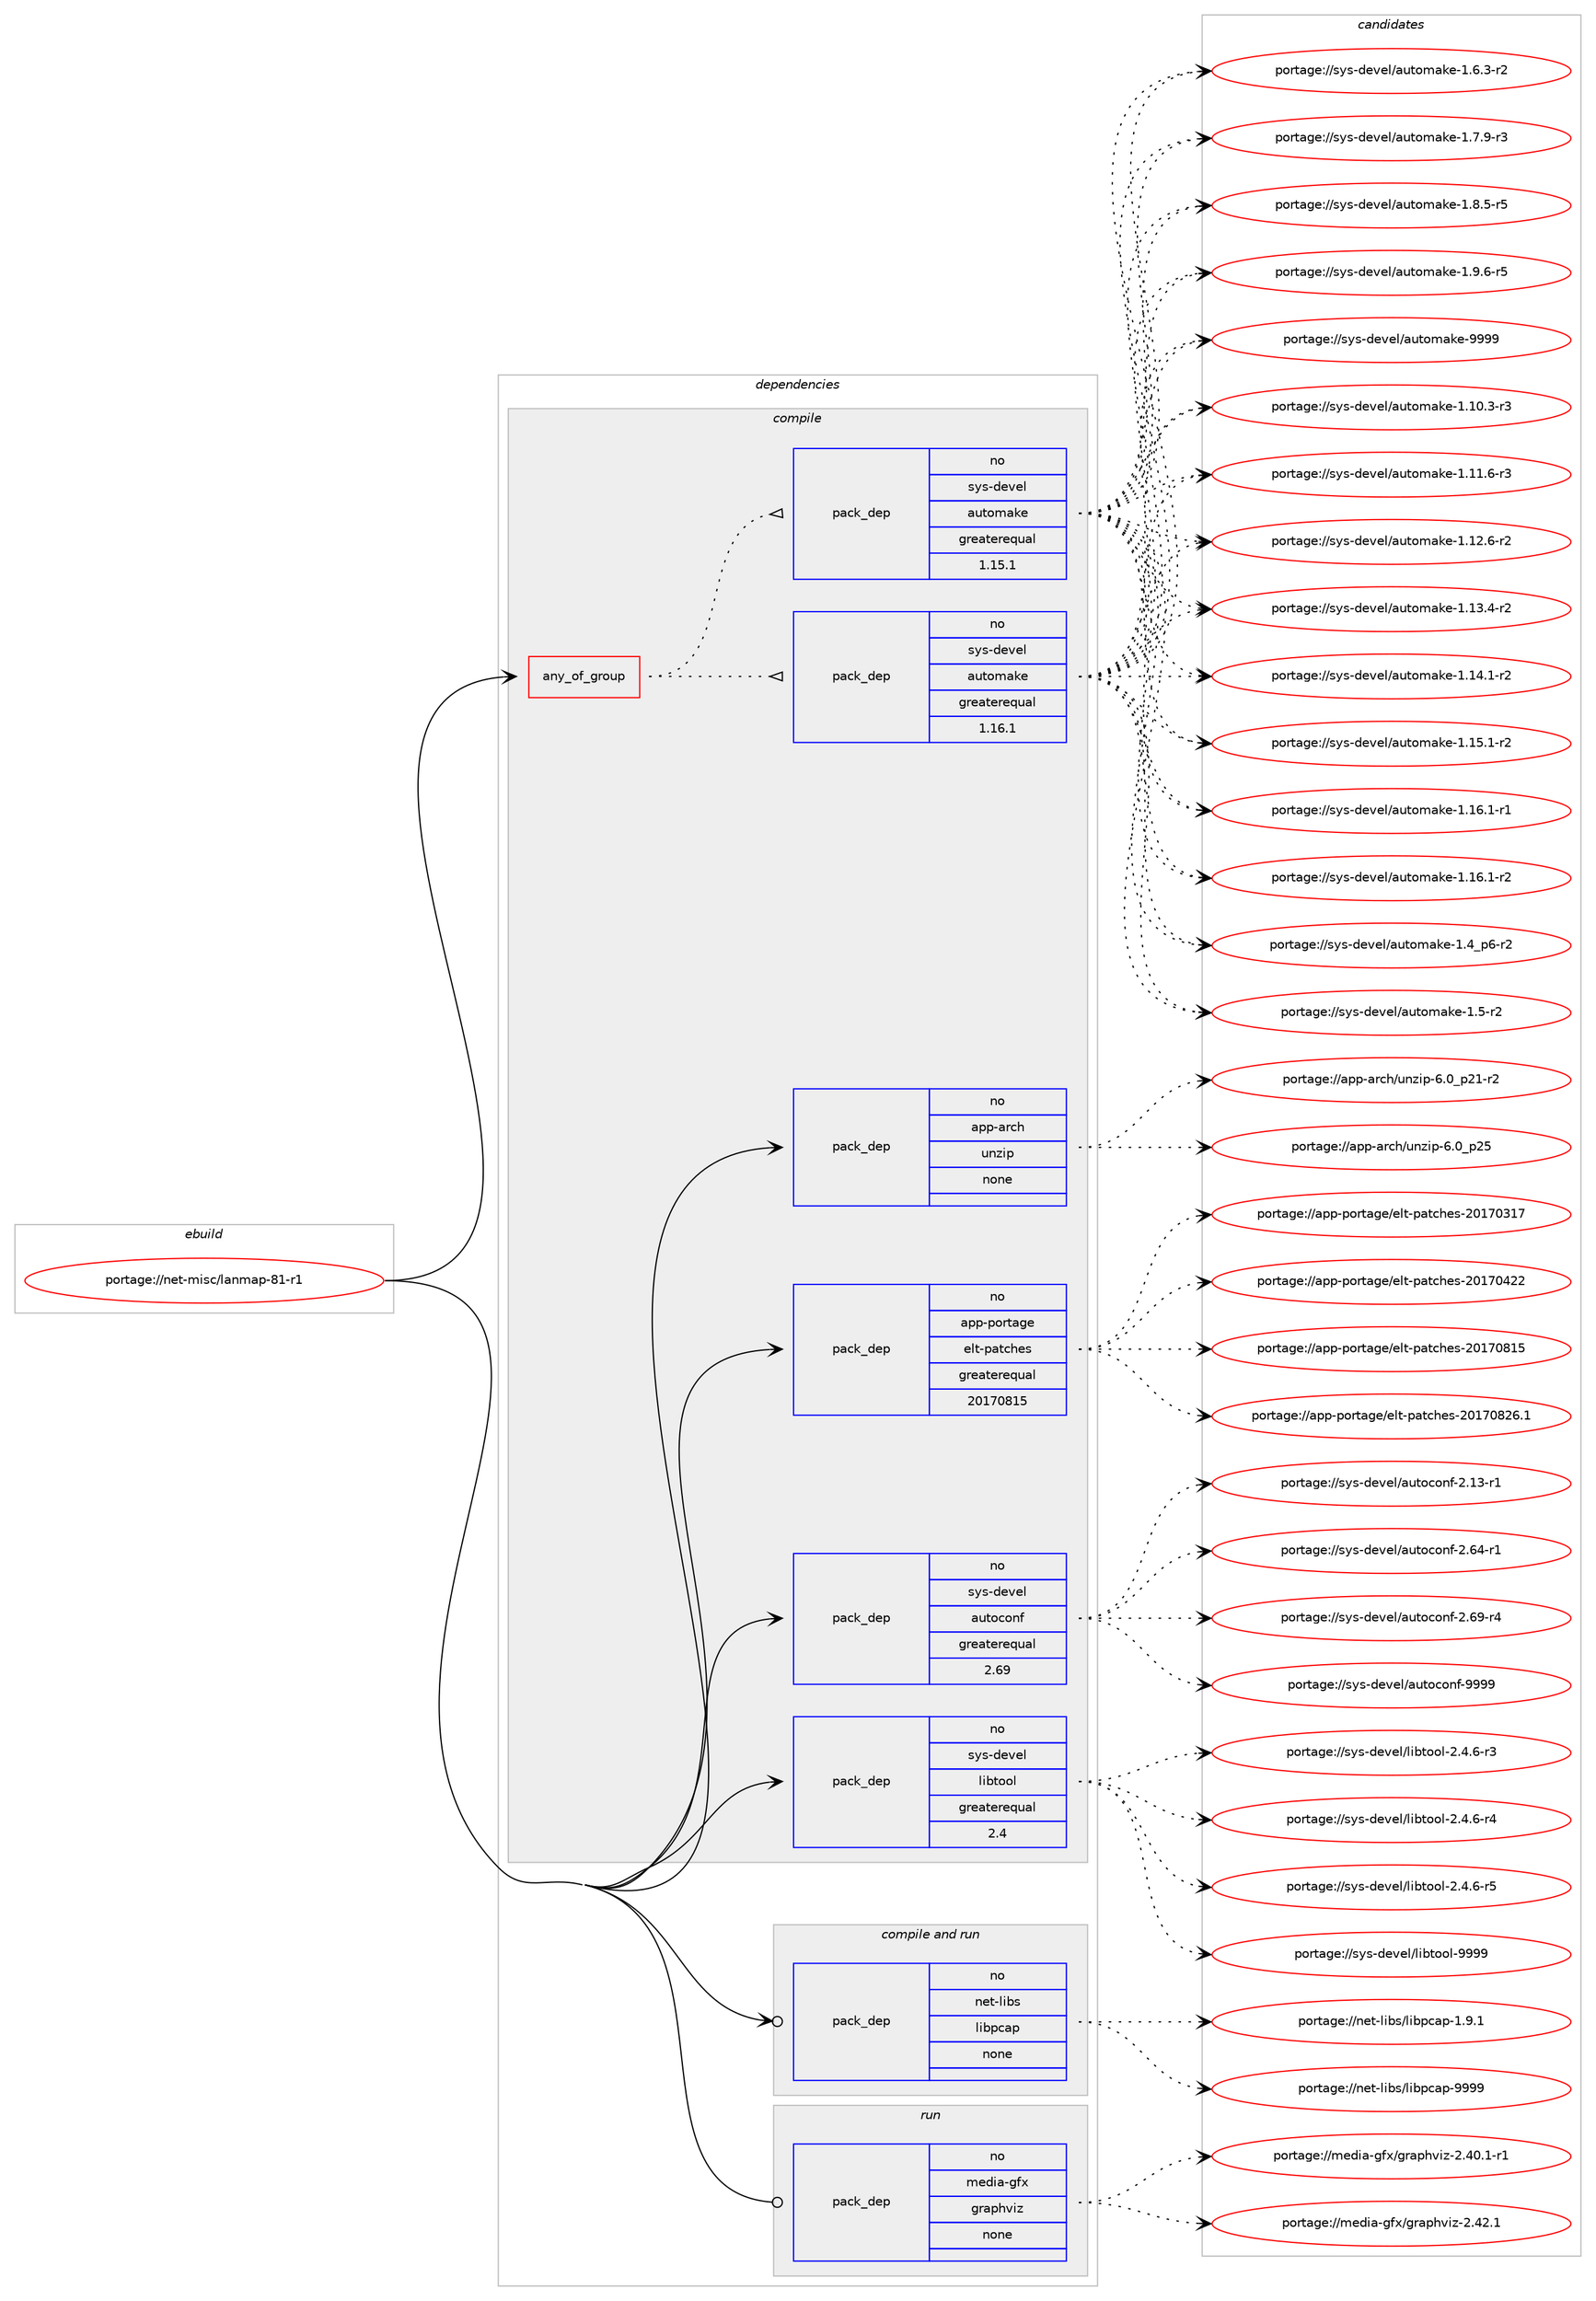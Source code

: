 digraph prolog {

# *************
# Graph options
# *************

newrank=true;
concentrate=true;
compound=true;
graph [rankdir=LR,fontname=Helvetica,fontsize=10,ranksep=1.5];#, ranksep=2.5, nodesep=0.2];
edge  [arrowhead=vee];
node  [fontname=Helvetica,fontsize=10];

# **********
# The ebuild
# **********

subgraph cluster_leftcol {
color=gray;
rank=same;
label=<<i>ebuild</i>>;
id [label="portage://net-misc/lanmap-81-r1", color=red, width=4, href="../net-misc/lanmap-81-r1.svg"];
}

# ****************
# The dependencies
# ****************

subgraph cluster_midcol {
color=gray;
label=<<i>dependencies</i>>;
subgraph cluster_compile {
fillcolor="#eeeeee";
style=filled;
label=<<i>compile</i>>;
subgraph any5947 {
dependency366982 [label=<<TABLE BORDER="0" CELLBORDER="1" CELLSPACING="0" CELLPADDING="4"><TR><TD CELLPADDING="10">any_of_group</TD></TR></TABLE>>, shape=none, color=red];subgraph pack268989 {
dependency366983 [label=<<TABLE BORDER="0" CELLBORDER="1" CELLSPACING="0" CELLPADDING="4" WIDTH="220"><TR><TD ROWSPAN="6" CELLPADDING="30">pack_dep</TD></TR><TR><TD WIDTH="110">no</TD></TR><TR><TD>sys-devel</TD></TR><TR><TD>automake</TD></TR><TR><TD>greaterequal</TD></TR><TR><TD>1.16.1</TD></TR></TABLE>>, shape=none, color=blue];
}
dependency366982:e -> dependency366983:w [weight=20,style="dotted",arrowhead="oinv"];
subgraph pack268990 {
dependency366984 [label=<<TABLE BORDER="0" CELLBORDER="1" CELLSPACING="0" CELLPADDING="4" WIDTH="220"><TR><TD ROWSPAN="6" CELLPADDING="30">pack_dep</TD></TR><TR><TD WIDTH="110">no</TD></TR><TR><TD>sys-devel</TD></TR><TR><TD>automake</TD></TR><TR><TD>greaterequal</TD></TR><TR><TD>1.15.1</TD></TR></TABLE>>, shape=none, color=blue];
}
dependency366982:e -> dependency366984:w [weight=20,style="dotted",arrowhead="oinv"];
}
id:e -> dependency366982:w [weight=20,style="solid",arrowhead="vee"];
subgraph pack268991 {
dependency366985 [label=<<TABLE BORDER="0" CELLBORDER="1" CELLSPACING="0" CELLPADDING="4" WIDTH="220"><TR><TD ROWSPAN="6" CELLPADDING="30">pack_dep</TD></TR><TR><TD WIDTH="110">no</TD></TR><TR><TD>app-arch</TD></TR><TR><TD>unzip</TD></TR><TR><TD>none</TD></TR><TR><TD></TD></TR></TABLE>>, shape=none, color=blue];
}
id:e -> dependency366985:w [weight=20,style="solid",arrowhead="vee"];
subgraph pack268992 {
dependency366986 [label=<<TABLE BORDER="0" CELLBORDER="1" CELLSPACING="0" CELLPADDING="4" WIDTH="220"><TR><TD ROWSPAN="6" CELLPADDING="30">pack_dep</TD></TR><TR><TD WIDTH="110">no</TD></TR><TR><TD>app-portage</TD></TR><TR><TD>elt-patches</TD></TR><TR><TD>greaterequal</TD></TR><TR><TD>20170815</TD></TR></TABLE>>, shape=none, color=blue];
}
id:e -> dependency366986:w [weight=20,style="solid",arrowhead="vee"];
subgraph pack268993 {
dependency366987 [label=<<TABLE BORDER="0" CELLBORDER="1" CELLSPACING="0" CELLPADDING="4" WIDTH="220"><TR><TD ROWSPAN="6" CELLPADDING="30">pack_dep</TD></TR><TR><TD WIDTH="110">no</TD></TR><TR><TD>sys-devel</TD></TR><TR><TD>autoconf</TD></TR><TR><TD>greaterequal</TD></TR><TR><TD>2.69</TD></TR></TABLE>>, shape=none, color=blue];
}
id:e -> dependency366987:w [weight=20,style="solid",arrowhead="vee"];
subgraph pack268994 {
dependency366988 [label=<<TABLE BORDER="0" CELLBORDER="1" CELLSPACING="0" CELLPADDING="4" WIDTH="220"><TR><TD ROWSPAN="6" CELLPADDING="30">pack_dep</TD></TR><TR><TD WIDTH="110">no</TD></TR><TR><TD>sys-devel</TD></TR><TR><TD>libtool</TD></TR><TR><TD>greaterequal</TD></TR><TR><TD>2.4</TD></TR></TABLE>>, shape=none, color=blue];
}
id:e -> dependency366988:w [weight=20,style="solid",arrowhead="vee"];
}
subgraph cluster_compileandrun {
fillcolor="#eeeeee";
style=filled;
label=<<i>compile and run</i>>;
subgraph pack268995 {
dependency366989 [label=<<TABLE BORDER="0" CELLBORDER="1" CELLSPACING="0" CELLPADDING="4" WIDTH="220"><TR><TD ROWSPAN="6" CELLPADDING="30">pack_dep</TD></TR><TR><TD WIDTH="110">no</TD></TR><TR><TD>net-libs</TD></TR><TR><TD>libpcap</TD></TR><TR><TD>none</TD></TR><TR><TD></TD></TR></TABLE>>, shape=none, color=blue];
}
id:e -> dependency366989:w [weight=20,style="solid",arrowhead="odotvee"];
}
subgraph cluster_run {
fillcolor="#eeeeee";
style=filled;
label=<<i>run</i>>;
subgraph pack268996 {
dependency366990 [label=<<TABLE BORDER="0" CELLBORDER="1" CELLSPACING="0" CELLPADDING="4" WIDTH="220"><TR><TD ROWSPAN="6" CELLPADDING="30">pack_dep</TD></TR><TR><TD WIDTH="110">no</TD></TR><TR><TD>media-gfx</TD></TR><TR><TD>graphviz</TD></TR><TR><TD>none</TD></TR><TR><TD></TD></TR></TABLE>>, shape=none, color=blue];
}
id:e -> dependency366990:w [weight=20,style="solid",arrowhead="odot"];
}
}

# **************
# The candidates
# **************

subgraph cluster_choices {
rank=same;
color=gray;
label=<<i>candidates</i>>;

subgraph choice268989 {
color=black;
nodesep=1;
choiceportage11512111545100101118101108479711711611110997107101454946494846514511451 [label="portage://sys-devel/automake-1.10.3-r3", color=red, width=4,href="../sys-devel/automake-1.10.3-r3.svg"];
choiceportage11512111545100101118101108479711711611110997107101454946494946544511451 [label="portage://sys-devel/automake-1.11.6-r3", color=red, width=4,href="../sys-devel/automake-1.11.6-r3.svg"];
choiceportage11512111545100101118101108479711711611110997107101454946495046544511450 [label="portage://sys-devel/automake-1.12.6-r2", color=red, width=4,href="../sys-devel/automake-1.12.6-r2.svg"];
choiceportage11512111545100101118101108479711711611110997107101454946495146524511450 [label="portage://sys-devel/automake-1.13.4-r2", color=red, width=4,href="../sys-devel/automake-1.13.4-r2.svg"];
choiceportage11512111545100101118101108479711711611110997107101454946495246494511450 [label="portage://sys-devel/automake-1.14.1-r2", color=red, width=4,href="../sys-devel/automake-1.14.1-r2.svg"];
choiceportage11512111545100101118101108479711711611110997107101454946495346494511450 [label="portage://sys-devel/automake-1.15.1-r2", color=red, width=4,href="../sys-devel/automake-1.15.1-r2.svg"];
choiceportage11512111545100101118101108479711711611110997107101454946495446494511449 [label="portage://sys-devel/automake-1.16.1-r1", color=red, width=4,href="../sys-devel/automake-1.16.1-r1.svg"];
choiceportage11512111545100101118101108479711711611110997107101454946495446494511450 [label="portage://sys-devel/automake-1.16.1-r2", color=red, width=4,href="../sys-devel/automake-1.16.1-r2.svg"];
choiceportage115121115451001011181011084797117116111109971071014549465295112544511450 [label="portage://sys-devel/automake-1.4_p6-r2", color=red, width=4,href="../sys-devel/automake-1.4_p6-r2.svg"];
choiceportage11512111545100101118101108479711711611110997107101454946534511450 [label="portage://sys-devel/automake-1.5-r2", color=red, width=4,href="../sys-devel/automake-1.5-r2.svg"];
choiceportage115121115451001011181011084797117116111109971071014549465446514511450 [label="portage://sys-devel/automake-1.6.3-r2", color=red, width=4,href="../sys-devel/automake-1.6.3-r2.svg"];
choiceportage115121115451001011181011084797117116111109971071014549465546574511451 [label="portage://sys-devel/automake-1.7.9-r3", color=red, width=4,href="../sys-devel/automake-1.7.9-r3.svg"];
choiceportage115121115451001011181011084797117116111109971071014549465646534511453 [label="portage://sys-devel/automake-1.8.5-r5", color=red, width=4,href="../sys-devel/automake-1.8.5-r5.svg"];
choiceportage115121115451001011181011084797117116111109971071014549465746544511453 [label="portage://sys-devel/automake-1.9.6-r5", color=red, width=4,href="../sys-devel/automake-1.9.6-r5.svg"];
choiceportage115121115451001011181011084797117116111109971071014557575757 [label="portage://sys-devel/automake-9999", color=red, width=4,href="../sys-devel/automake-9999.svg"];
dependency366983:e -> choiceportage11512111545100101118101108479711711611110997107101454946494846514511451:w [style=dotted,weight="100"];
dependency366983:e -> choiceportage11512111545100101118101108479711711611110997107101454946494946544511451:w [style=dotted,weight="100"];
dependency366983:e -> choiceportage11512111545100101118101108479711711611110997107101454946495046544511450:w [style=dotted,weight="100"];
dependency366983:e -> choiceportage11512111545100101118101108479711711611110997107101454946495146524511450:w [style=dotted,weight="100"];
dependency366983:e -> choiceportage11512111545100101118101108479711711611110997107101454946495246494511450:w [style=dotted,weight="100"];
dependency366983:e -> choiceportage11512111545100101118101108479711711611110997107101454946495346494511450:w [style=dotted,weight="100"];
dependency366983:e -> choiceportage11512111545100101118101108479711711611110997107101454946495446494511449:w [style=dotted,weight="100"];
dependency366983:e -> choiceportage11512111545100101118101108479711711611110997107101454946495446494511450:w [style=dotted,weight="100"];
dependency366983:e -> choiceportage115121115451001011181011084797117116111109971071014549465295112544511450:w [style=dotted,weight="100"];
dependency366983:e -> choiceportage11512111545100101118101108479711711611110997107101454946534511450:w [style=dotted,weight="100"];
dependency366983:e -> choiceportage115121115451001011181011084797117116111109971071014549465446514511450:w [style=dotted,weight="100"];
dependency366983:e -> choiceportage115121115451001011181011084797117116111109971071014549465546574511451:w [style=dotted,weight="100"];
dependency366983:e -> choiceportage115121115451001011181011084797117116111109971071014549465646534511453:w [style=dotted,weight="100"];
dependency366983:e -> choiceportage115121115451001011181011084797117116111109971071014549465746544511453:w [style=dotted,weight="100"];
dependency366983:e -> choiceportage115121115451001011181011084797117116111109971071014557575757:w [style=dotted,weight="100"];
}
subgraph choice268990 {
color=black;
nodesep=1;
choiceportage11512111545100101118101108479711711611110997107101454946494846514511451 [label="portage://sys-devel/automake-1.10.3-r3", color=red, width=4,href="../sys-devel/automake-1.10.3-r3.svg"];
choiceportage11512111545100101118101108479711711611110997107101454946494946544511451 [label="portage://sys-devel/automake-1.11.6-r3", color=red, width=4,href="../sys-devel/automake-1.11.6-r3.svg"];
choiceportage11512111545100101118101108479711711611110997107101454946495046544511450 [label="portage://sys-devel/automake-1.12.6-r2", color=red, width=4,href="../sys-devel/automake-1.12.6-r2.svg"];
choiceportage11512111545100101118101108479711711611110997107101454946495146524511450 [label="portage://sys-devel/automake-1.13.4-r2", color=red, width=4,href="../sys-devel/automake-1.13.4-r2.svg"];
choiceportage11512111545100101118101108479711711611110997107101454946495246494511450 [label="portage://sys-devel/automake-1.14.1-r2", color=red, width=4,href="../sys-devel/automake-1.14.1-r2.svg"];
choiceportage11512111545100101118101108479711711611110997107101454946495346494511450 [label="portage://sys-devel/automake-1.15.1-r2", color=red, width=4,href="../sys-devel/automake-1.15.1-r2.svg"];
choiceportage11512111545100101118101108479711711611110997107101454946495446494511449 [label="portage://sys-devel/automake-1.16.1-r1", color=red, width=4,href="../sys-devel/automake-1.16.1-r1.svg"];
choiceportage11512111545100101118101108479711711611110997107101454946495446494511450 [label="portage://sys-devel/automake-1.16.1-r2", color=red, width=4,href="../sys-devel/automake-1.16.1-r2.svg"];
choiceportage115121115451001011181011084797117116111109971071014549465295112544511450 [label="portage://sys-devel/automake-1.4_p6-r2", color=red, width=4,href="../sys-devel/automake-1.4_p6-r2.svg"];
choiceportage11512111545100101118101108479711711611110997107101454946534511450 [label="portage://sys-devel/automake-1.5-r2", color=red, width=4,href="../sys-devel/automake-1.5-r2.svg"];
choiceportage115121115451001011181011084797117116111109971071014549465446514511450 [label="portage://sys-devel/automake-1.6.3-r2", color=red, width=4,href="../sys-devel/automake-1.6.3-r2.svg"];
choiceportage115121115451001011181011084797117116111109971071014549465546574511451 [label="portage://sys-devel/automake-1.7.9-r3", color=red, width=4,href="../sys-devel/automake-1.7.9-r3.svg"];
choiceportage115121115451001011181011084797117116111109971071014549465646534511453 [label="portage://sys-devel/automake-1.8.5-r5", color=red, width=4,href="../sys-devel/automake-1.8.5-r5.svg"];
choiceportage115121115451001011181011084797117116111109971071014549465746544511453 [label="portage://sys-devel/automake-1.9.6-r5", color=red, width=4,href="../sys-devel/automake-1.9.6-r5.svg"];
choiceportage115121115451001011181011084797117116111109971071014557575757 [label="portage://sys-devel/automake-9999", color=red, width=4,href="../sys-devel/automake-9999.svg"];
dependency366984:e -> choiceportage11512111545100101118101108479711711611110997107101454946494846514511451:w [style=dotted,weight="100"];
dependency366984:e -> choiceportage11512111545100101118101108479711711611110997107101454946494946544511451:w [style=dotted,weight="100"];
dependency366984:e -> choiceportage11512111545100101118101108479711711611110997107101454946495046544511450:w [style=dotted,weight="100"];
dependency366984:e -> choiceportage11512111545100101118101108479711711611110997107101454946495146524511450:w [style=dotted,weight="100"];
dependency366984:e -> choiceportage11512111545100101118101108479711711611110997107101454946495246494511450:w [style=dotted,weight="100"];
dependency366984:e -> choiceportage11512111545100101118101108479711711611110997107101454946495346494511450:w [style=dotted,weight="100"];
dependency366984:e -> choiceportage11512111545100101118101108479711711611110997107101454946495446494511449:w [style=dotted,weight="100"];
dependency366984:e -> choiceportage11512111545100101118101108479711711611110997107101454946495446494511450:w [style=dotted,weight="100"];
dependency366984:e -> choiceportage115121115451001011181011084797117116111109971071014549465295112544511450:w [style=dotted,weight="100"];
dependency366984:e -> choiceportage11512111545100101118101108479711711611110997107101454946534511450:w [style=dotted,weight="100"];
dependency366984:e -> choiceportage115121115451001011181011084797117116111109971071014549465446514511450:w [style=dotted,weight="100"];
dependency366984:e -> choiceportage115121115451001011181011084797117116111109971071014549465546574511451:w [style=dotted,weight="100"];
dependency366984:e -> choiceportage115121115451001011181011084797117116111109971071014549465646534511453:w [style=dotted,weight="100"];
dependency366984:e -> choiceportage115121115451001011181011084797117116111109971071014549465746544511453:w [style=dotted,weight="100"];
dependency366984:e -> choiceportage115121115451001011181011084797117116111109971071014557575757:w [style=dotted,weight="100"];
}
subgraph choice268991 {
color=black;
nodesep=1;
choiceportage9711211245971149910447117110122105112455446489511250494511450 [label="portage://app-arch/unzip-6.0_p21-r2", color=red, width=4,href="../app-arch/unzip-6.0_p21-r2.svg"];
choiceportage971121124597114991044711711012210511245544648951125053 [label="portage://app-arch/unzip-6.0_p25", color=red, width=4,href="../app-arch/unzip-6.0_p25.svg"];
dependency366985:e -> choiceportage9711211245971149910447117110122105112455446489511250494511450:w [style=dotted,weight="100"];
dependency366985:e -> choiceportage971121124597114991044711711012210511245544648951125053:w [style=dotted,weight="100"];
}
subgraph choice268992 {
color=black;
nodesep=1;
choiceportage97112112451121111141169710310147101108116451129711699104101115455048495548514955 [label="portage://app-portage/elt-patches-20170317", color=red, width=4,href="../app-portage/elt-patches-20170317.svg"];
choiceportage97112112451121111141169710310147101108116451129711699104101115455048495548525050 [label="portage://app-portage/elt-patches-20170422", color=red, width=4,href="../app-portage/elt-patches-20170422.svg"];
choiceportage97112112451121111141169710310147101108116451129711699104101115455048495548564953 [label="portage://app-portage/elt-patches-20170815", color=red, width=4,href="../app-portage/elt-patches-20170815.svg"];
choiceportage971121124511211111411697103101471011081164511297116991041011154550484955485650544649 [label="portage://app-portage/elt-patches-20170826.1", color=red, width=4,href="../app-portage/elt-patches-20170826.1.svg"];
dependency366986:e -> choiceportage97112112451121111141169710310147101108116451129711699104101115455048495548514955:w [style=dotted,weight="100"];
dependency366986:e -> choiceportage97112112451121111141169710310147101108116451129711699104101115455048495548525050:w [style=dotted,weight="100"];
dependency366986:e -> choiceportage97112112451121111141169710310147101108116451129711699104101115455048495548564953:w [style=dotted,weight="100"];
dependency366986:e -> choiceportage971121124511211111411697103101471011081164511297116991041011154550484955485650544649:w [style=dotted,weight="100"];
}
subgraph choice268993 {
color=black;
nodesep=1;
choiceportage1151211154510010111810110847971171161119911111010245504649514511449 [label="portage://sys-devel/autoconf-2.13-r1", color=red, width=4,href="../sys-devel/autoconf-2.13-r1.svg"];
choiceportage1151211154510010111810110847971171161119911111010245504654524511449 [label="portage://sys-devel/autoconf-2.64-r1", color=red, width=4,href="../sys-devel/autoconf-2.64-r1.svg"];
choiceportage1151211154510010111810110847971171161119911111010245504654574511452 [label="portage://sys-devel/autoconf-2.69-r4", color=red, width=4,href="../sys-devel/autoconf-2.69-r4.svg"];
choiceportage115121115451001011181011084797117116111991111101024557575757 [label="portage://sys-devel/autoconf-9999", color=red, width=4,href="../sys-devel/autoconf-9999.svg"];
dependency366987:e -> choiceportage1151211154510010111810110847971171161119911111010245504649514511449:w [style=dotted,weight="100"];
dependency366987:e -> choiceportage1151211154510010111810110847971171161119911111010245504654524511449:w [style=dotted,weight="100"];
dependency366987:e -> choiceportage1151211154510010111810110847971171161119911111010245504654574511452:w [style=dotted,weight="100"];
dependency366987:e -> choiceportage115121115451001011181011084797117116111991111101024557575757:w [style=dotted,weight="100"];
}
subgraph choice268994 {
color=black;
nodesep=1;
choiceportage1151211154510010111810110847108105981161111111084550465246544511451 [label="portage://sys-devel/libtool-2.4.6-r3", color=red, width=4,href="../sys-devel/libtool-2.4.6-r3.svg"];
choiceportage1151211154510010111810110847108105981161111111084550465246544511452 [label="portage://sys-devel/libtool-2.4.6-r4", color=red, width=4,href="../sys-devel/libtool-2.4.6-r4.svg"];
choiceportage1151211154510010111810110847108105981161111111084550465246544511453 [label="portage://sys-devel/libtool-2.4.6-r5", color=red, width=4,href="../sys-devel/libtool-2.4.6-r5.svg"];
choiceportage1151211154510010111810110847108105981161111111084557575757 [label="portage://sys-devel/libtool-9999", color=red, width=4,href="../sys-devel/libtool-9999.svg"];
dependency366988:e -> choiceportage1151211154510010111810110847108105981161111111084550465246544511451:w [style=dotted,weight="100"];
dependency366988:e -> choiceportage1151211154510010111810110847108105981161111111084550465246544511452:w [style=dotted,weight="100"];
dependency366988:e -> choiceportage1151211154510010111810110847108105981161111111084550465246544511453:w [style=dotted,weight="100"];
dependency366988:e -> choiceportage1151211154510010111810110847108105981161111111084557575757:w [style=dotted,weight="100"];
}
subgraph choice268995 {
color=black;
nodesep=1;
choiceportage110101116451081059811547108105981129997112454946574649 [label="portage://net-libs/libpcap-1.9.1", color=red, width=4,href="../net-libs/libpcap-1.9.1.svg"];
choiceportage1101011164510810598115471081059811299971124557575757 [label="portage://net-libs/libpcap-9999", color=red, width=4,href="../net-libs/libpcap-9999.svg"];
dependency366989:e -> choiceportage110101116451081059811547108105981129997112454946574649:w [style=dotted,weight="100"];
dependency366989:e -> choiceportage1101011164510810598115471081059811299971124557575757:w [style=dotted,weight="100"];
}
subgraph choice268996 {
color=black;
nodesep=1;
choiceportage10910110010597451031021204710311497112104118105122455046524846494511449 [label="portage://media-gfx/graphviz-2.40.1-r1", color=red, width=4,href="../media-gfx/graphviz-2.40.1-r1.svg"];
choiceportage1091011001059745103102120471031149711210411810512245504652504649 [label="portage://media-gfx/graphviz-2.42.1", color=red, width=4,href="../media-gfx/graphviz-2.42.1.svg"];
dependency366990:e -> choiceportage10910110010597451031021204710311497112104118105122455046524846494511449:w [style=dotted,weight="100"];
dependency366990:e -> choiceportage1091011001059745103102120471031149711210411810512245504652504649:w [style=dotted,weight="100"];
}
}

}
